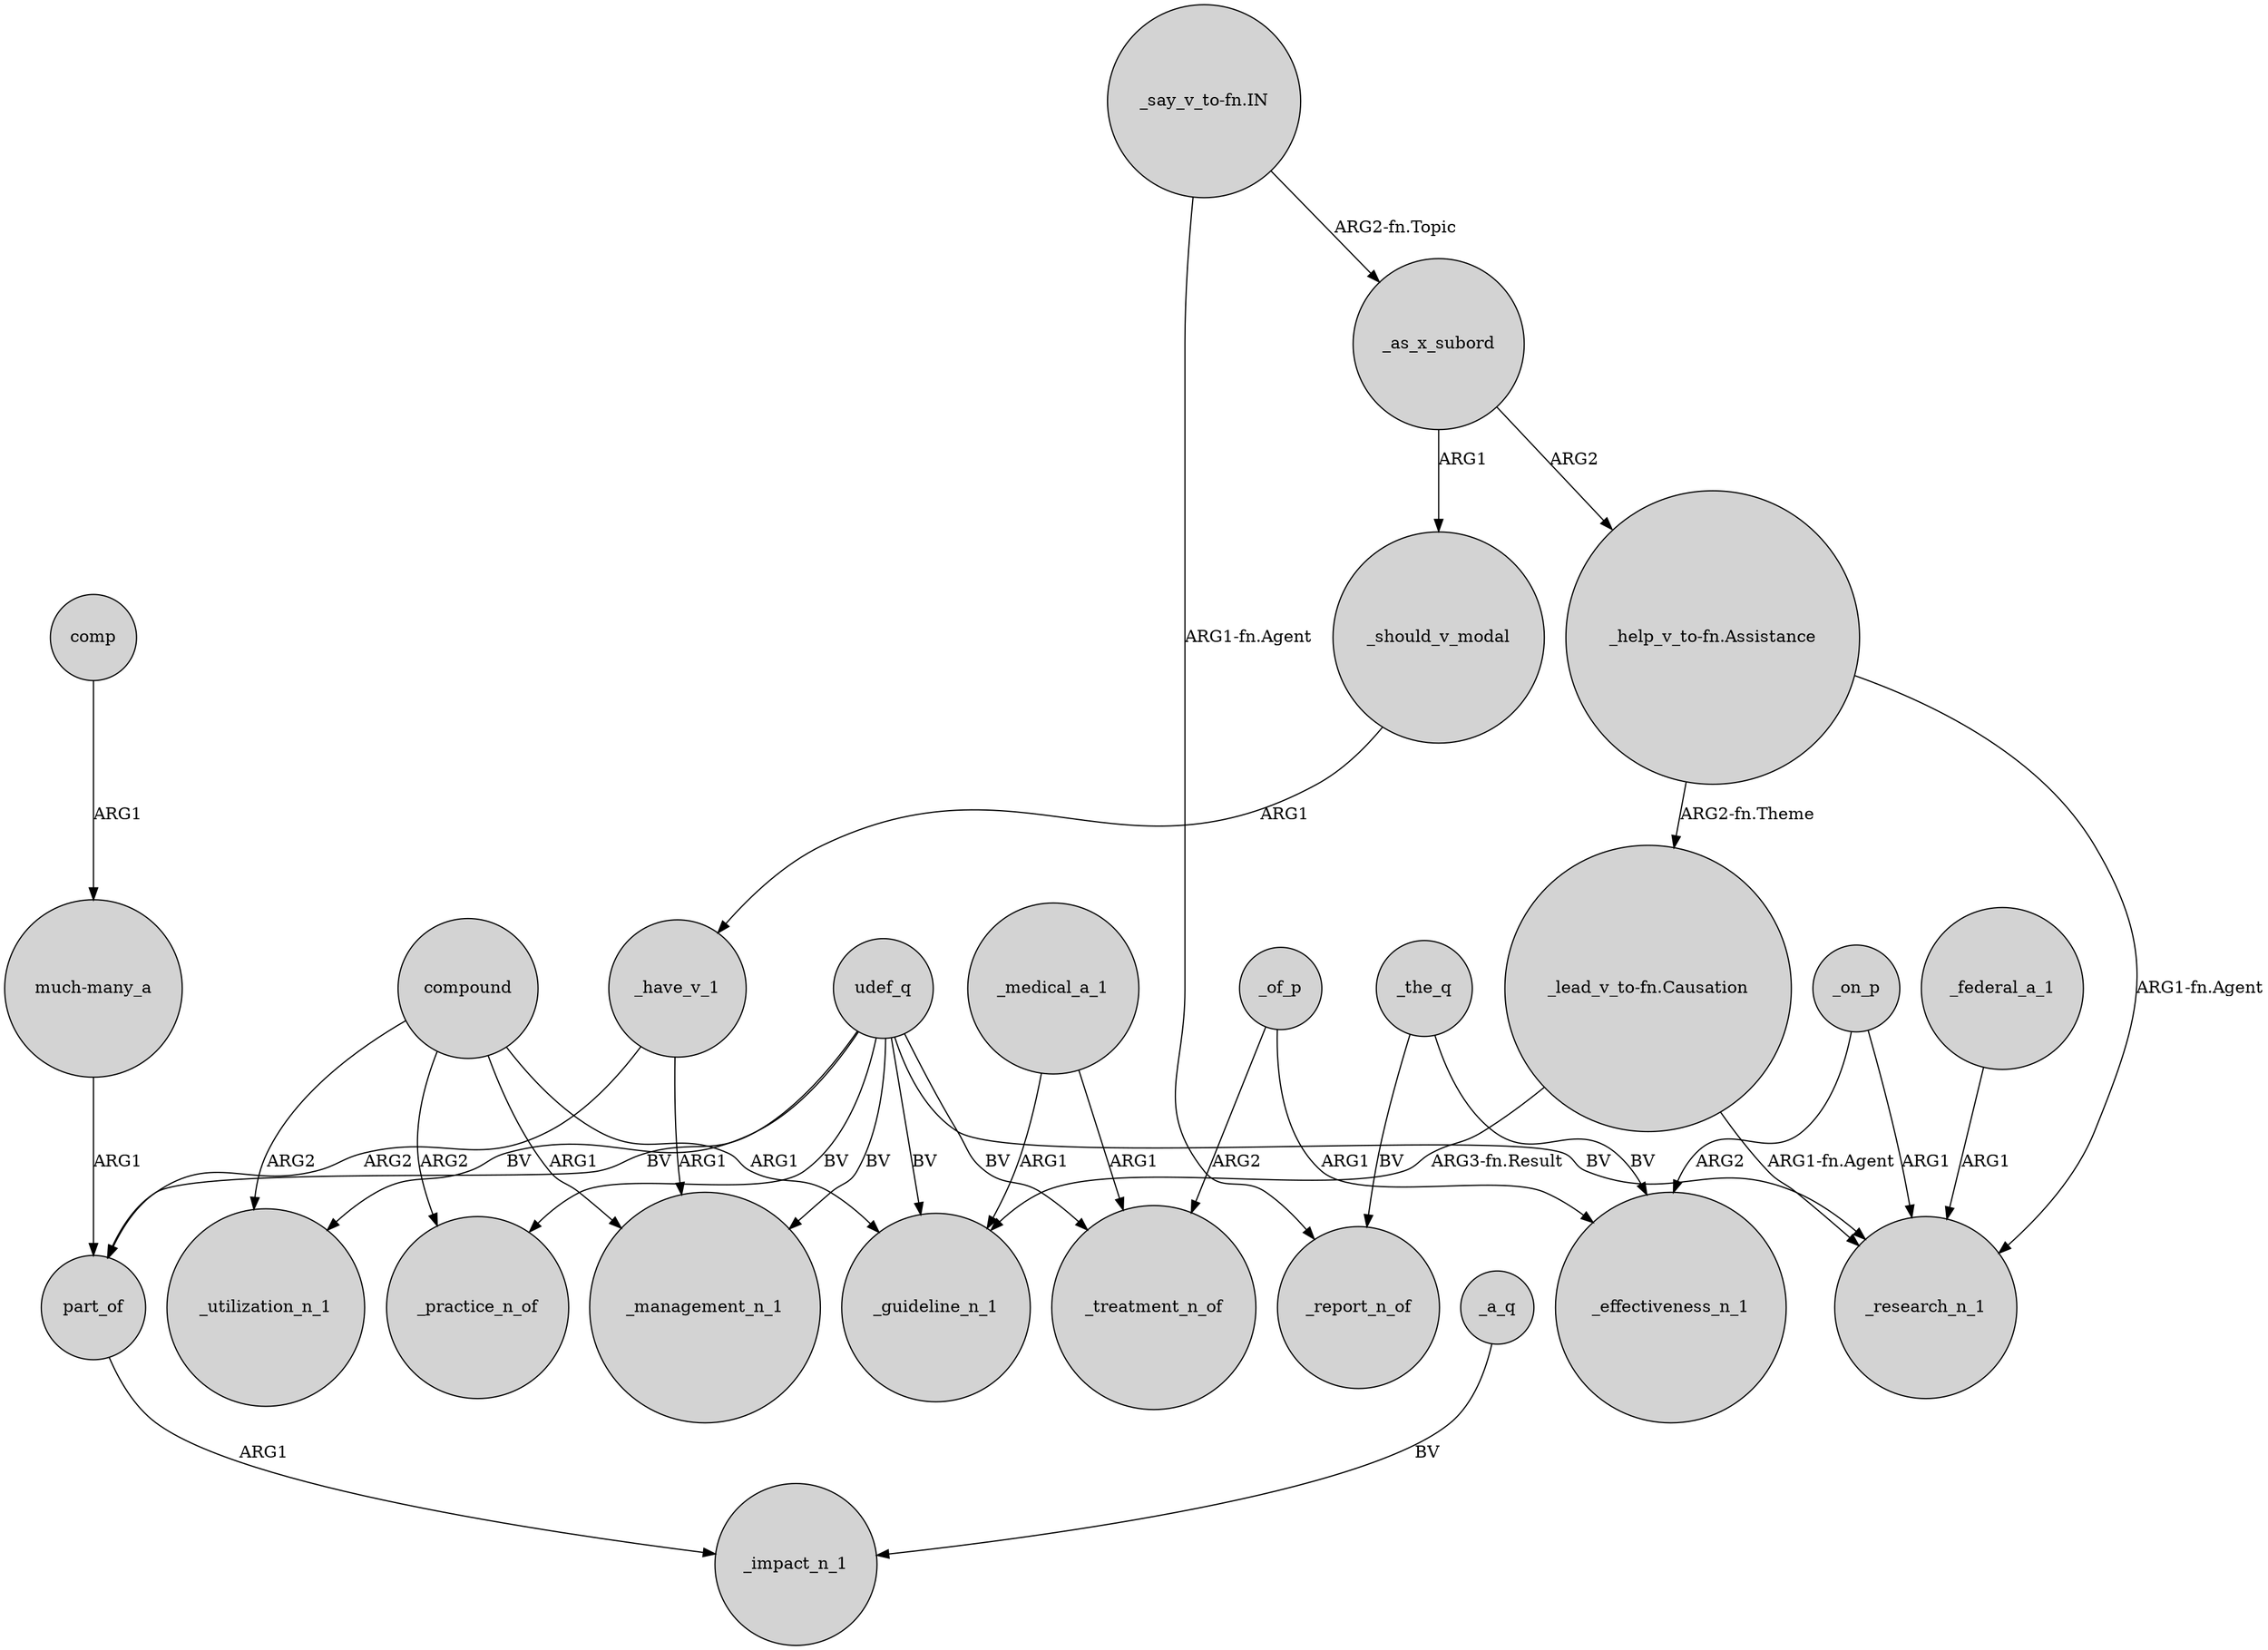 digraph {
	node [shape=circle style=filled]
	_have_v_1 -> _management_n_1 [label=ARG1]
	udef_q -> part_of [label=BV]
	part_of -> _impact_n_1 [label=ARG1]
	"_say_v_to-fn.IN" -> _report_n_of [label="ARG1-fn.Agent"]
	compound -> _utilization_n_1 [label=ARG2]
	_should_v_modal -> _have_v_1 [label=ARG1]
	"much-many_a" -> part_of [label=ARG1]
	udef_q -> _research_n_1 [label=BV]
	udef_q -> _guideline_n_1 [label=BV]
	udef_q -> _management_n_1 [label=BV]
	_federal_a_1 -> _research_n_1 [label=ARG1]
	compound -> _management_n_1 [label=ARG1]
	_medical_a_1 -> _treatment_n_of [label=ARG1]
	_have_v_1 -> part_of [label=ARG2]
	"_help_v_to-fn.Assistance" -> _research_n_1 [label="ARG1-fn.Agent"]
	"_help_v_to-fn.Assistance" -> "_lead_v_to-fn.Causation" [label="ARG2-fn.Theme"]
	_of_p -> _effectiveness_n_1 [label=ARG1]
	comp -> "much-many_a" [label=ARG1]
	_the_q -> _report_n_of [label=BV]
	_of_p -> _treatment_n_of [label=ARG2]
	_as_x_subord -> _should_v_modal [label=ARG1]
	"_say_v_to-fn.IN" -> _as_x_subord [label="ARG2-fn.Topic"]
	_on_p -> _effectiveness_n_1 [label=ARG2]
	_medical_a_1 -> _guideline_n_1 [label=ARG1]
	udef_q -> _treatment_n_of [label=BV]
	_the_q -> _effectiveness_n_1 [label=BV]
	compound -> _guideline_n_1 [label=ARG1]
	udef_q -> _practice_n_of [label=BV]
	_on_p -> _research_n_1 [label=ARG1]
	"_lead_v_to-fn.Causation" -> _research_n_1 [label="ARG1-fn.Agent"]
	"_lead_v_to-fn.Causation" -> _guideline_n_1 [label="ARG3-fn.Result"]
	_as_x_subord -> "_help_v_to-fn.Assistance" [label=ARG2]
	udef_q -> _utilization_n_1 [label=BV]
	compound -> _practice_n_of [label=ARG2]
	_a_q -> _impact_n_1 [label=BV]
}
